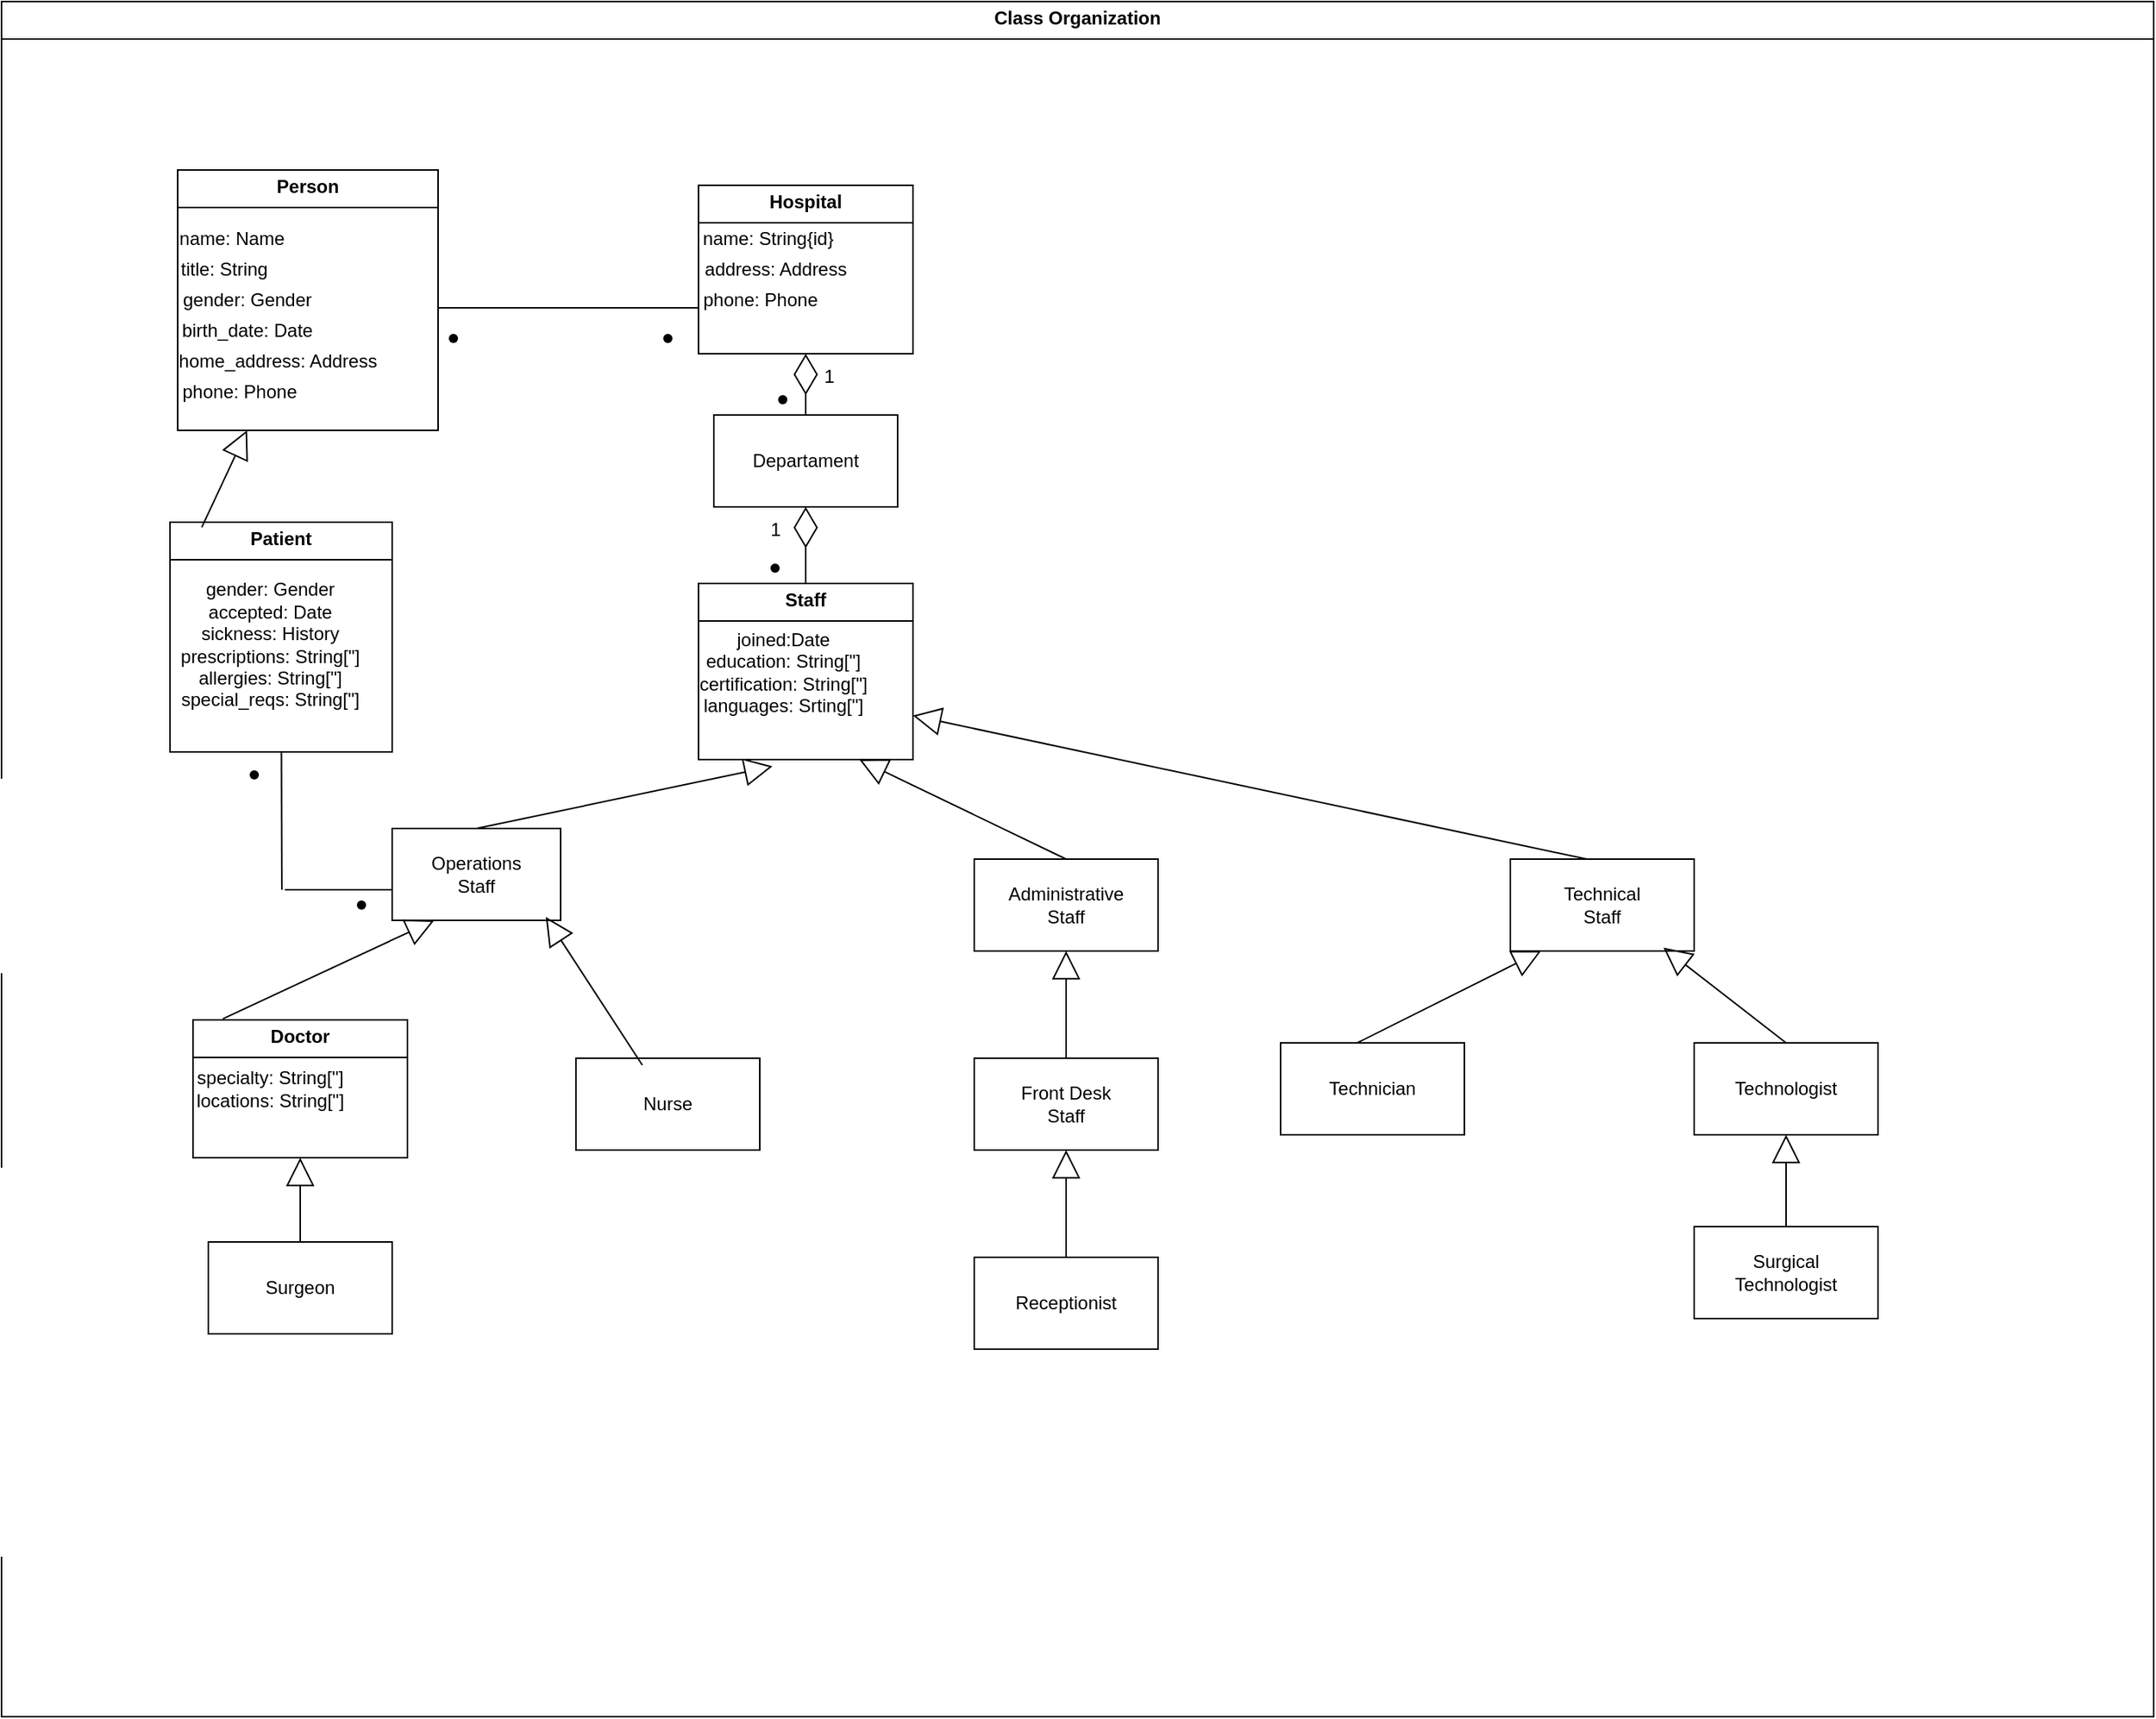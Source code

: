 <mxfile version="26.0.6">
  <diagram name="Страница — 1" id="h27PTQuUdZ7xQmGwTFx-">
    <mxGraphModel dx="2277" dy="5961" grid="1" gridSize="10" guides="1" tooltips="1" connect="1" arrows="1" fold="1" page="1" pageScale="1" pageWidth="3300" pageHeight="4681" math="0" shadow="0">
      <root>
        <mxCell id="0" />
        <mxCell id="1" parent="0" />
        <mxCell id="VIOyXhXL2G6A2-tZGu9I-2" value="&lt;p style=&quot;margin:0px;margin-top:4px;text-align:center;&quot;&gt;&lt;b&gt;Class Organization&lt;/b&gt;&lt;/p&gt;&lt;hr size=&quot;1&quot; style=&quot;border-style:solid;&quot;&gt;&lt;div style=&quot;height:2px;&quot;&gt;&amp;nbsp;&lt;/div&gt;" style="verticalAlign=top;align=left;overflow=fill;html=1;whiteSpace=wrap;" vertex="1" parent="1">
          <mxGeometry x="5" y="-40" width="1405" height="1120" as="geometry" />
        </mxCell>
        <mxCell id="VIOyXhXL2G6A2-tZGu9I-4" value="&lt;p style=&quot;margin:0px;margin-top:4px;text-align:center;&quot;&gt;&lt;b&gt;Person&lt;/b&gt;&lt;/p&gt;&lt;hr size=&quot;1&quot; style=&quot;border-style:solid;&quot;&gt;&lt;div style=&quot;height:2px;&quot;&gt;&lt;/div&gt;" style="verticalAlign=top;align=left;overflow=fill;html=1;whiteSpace=wrap;" vertex="1" parent="1">
          <mxGeometry x="120" y="70" width="170" height="170" as="geometry" />
        </mxCell>
        <mxCell id="VIOyXhXL2G6A2-tZGu9I-5" value="name: Name" style="text;html=1;align=center;verticalAlign=middle;resizable=0;points=[];autosize=1;strokeColor=none;fillColor=none;" vertex="1" parent="1">
          <mxGeometry x="110" y="100" width="90" height="30" as="geometry" />
        </mxCell>
        <mxCell id="VIOyXhXL2G6A2-tZGu9I-6" value="title: String" style="text;html=1;align=center;verticalAlign=middle;resizable=0;points=[];autosize=1;strokeColor=none;fillColor=none;" vertex="1" parent="1">
          <mxGeometry x="110" y="120" width="80" height="30" as="geometry" />
        </mxCell>
        <mxCell id="VIOyXhXL2G6A2-tZGu9I-7" value="gender: Gender" style="text;html=1;align=center;verticalAlign=middle;resizable=0;points=[];autosize=1;strokeColor=none;fillColor=none;" vertex="1" parent="1">
          <mxGeometry x="110" y="140" width="110" height="30" as="geometry" />
        </mxCell>
        <mxCell id="VIOyXhXL2G6A2-tZGu9I-8" value="birth_date: Date" style="text;html=1;align=center;verticalAlign=middle;resizable=0;points=[];autosize=1;strokeColor=none;fillColor=none;" vertex="1" parent="1">
          <mxGeometry x="110" y="160" width="110" height="30" as="geometry" />
        </mxCell>
        <mxCell id="VIOyXhXL2G6A2-tZGu9I-9" value="home_address: Address" style="text;html=1;align=center;verticalAlign=middle;resizable=0;points=[];autosize=1;strokeColor=none;fillColor=none;" vertex="1" parent="1">
          <mxGeometry x="110" y="180" width="150" height="30" as="geometry" />
        </mxCell>
        <mxCell id="VIOyXhXL2G6A2-tZGu9I-17" value="phone: Phone" style="text;html=1;align=center;verticalAlign=middle;resizable=0;points=[];autosize=1;strokeColor=none;fillColor=none;" vertex="1" parent="1">
          <mxGeometry x="110" y="200" width="100" height="30" as="geometry" />
        </mxCell>
        <mxCell id="VIOyXhXL2G6A2-tZGu9I-18" value="" style="endArrow=none;html=1;rounded=0;" edge="1" parent="1">
          <mxGeometry width="50" height="50" relative="1" as="geometry">
            <mxPoint x="290" y="160" as="sourcePoint" />
            <mxPoint x="460" y="160" as="targetPoint" />
          </mxGeometry>
        </mxCell>
        <mxCell id="VIOyXhXL2G6A2-tZGu9I-20" value="&lt;p style=&quot;margin:0px;margin-top:4px;text-align:center;&quot;&gt;&lt;b&gt;Hospital&lt;/b&gt;&lt;/p&gt;&lt;hr size=&quot;1&quot; style=&quot;border-style:solid;&quot;&gt;&lt;div style=&quot;height:2px;&quot;&gt;&lt;/div&gt;" style="verticalAlign=top;align=left;overflow=fill;html=1;whiteSpace=wrap;" vertex="1" parent="1">
          <mxGeometry x="460" y="80" width="140" height="110" as="geometry" />
        </mxCell>
        <mxCell id="VIOyXhXL2G6A2-tZGu9I-21" value="name: String{id}" style="text;html=1;align=center;verticalAlign=middle;resizable=0;points=[];autosize=1;strokeColor=none;fillColor=none;" vertex="1" parent="1">
          <mxGeometry x="450" y="100" width="110" height="30" as="geometry" />
        </mxCell>
        <mxCell id="VIOyXhXL2G6A2-tZGu9I-23" value="address: Address" style="text;html=1;align=center;verticalAlign=middle;resizable=0;points=[];autosize=1;strokeColor=none;fillColor=none;" vertex="1" parent="1">
          <mxGeometry x="450" y="120" width="120" height="30" as="geometry" />
        </mxCell>
        <mxCell id="VIOyXhXL2G6A2-tZGu9I-24" value="phone: Phone" style="text;html=1;align=center;verticalAlign=middle;resizable=0;points=[];autosize=1;strokeColor=none;fillColor=none;" vertex="1" parent="1">
          <mxGeometry x="450" y="140" width="100" height="30" as="geometry" />
        </mxCell>
        <mxCell id="VIOyXhXL2G6A2-tZGu9I-25" value="" style="shape=waypoint;sketch=0;fillStyle=solid;size=6;pointerEvents=1;points=[];fillColor=none;resizable=0;rotatable=0;perimeter=centerPerimeter;snapToPoint=1;" vertex="1" parent="1">
          <mxGeometry x="290" y="170" width="20" height="20" as="geometry" />
        </mxCell>
        <mxCell id="VIOyXhXL2G6A2-tZGu9I-26" value="" style="shape=waypoint;sketch=0;fillStyle=solid;size=6;pointerEvents=1;points=[];fillColor=none;resizable=0;rotatable=0;perimeter=centerPerimeter;snapToPoint=1;" vertex="1" parent="1">
          <mxGeometry x="430" y="170" width="20" height="20" as="geometry" />
        </mxCell>
        <mxCell id="VIOyXhXL2G6A2-tZGu9I-29" value="&lt;p style=&quot;margin:0px;margin-top:4px;text-align:center;&quot;&gt;&lt;b&gt;Patient&lt;/b&gt;&lt;/p&gt;&lt;hr size=&quot;1&quot; style=&quot;border-style:solid;&quot;&gt;&lt;div style=&quot;height:2px;&quot;&gt;&lt;/div&gt;" style="verticalAlign=top;align=left;overflow=fill;html=1;whiteSpace=wrap;" vertex="1" parent="1">
          <mxGeometry x="115" y="300" width="145" height="150" as="geometry" />
        </mxCell>
        <mxCell id="VIOyXhXL2G6A2-tZGu9I-30" value="gender: Gender&lt;div&gt;accepted: Date&lt;/div&gt;&lt;div&gt;sickness: History&lt;/div&gt;&lt;div&gt;prescriptions: String[&quot;]&lt;/div&gt;&lt;div&gt;allergies: String[&quot;]&lt;/div&gt;&lt;div&gt;special_reqs: String[&quot;]&lt;/div&gt;" style="text;html=1;align=center;verticalAlign=middle;resizable=0;points=[];autosize=1;strokeColor=none;fillColor=none;" vertex="1" parent="1">
          <mxGeometry x="110" y="330" width="140" height="100" as="geometry" />
        </mxCell>
        <mxCell id="VIOyXhXL2G6A2-tZGu9I-33" value="Operations&lt;div&gt;Staff&lt;/div&gt;" style="rounded=0;whiteSpace=wrap;html=1;" vertex="1" parent="1">
          <mxGeometry x="260" y="500" width="110" height="60" as="geometry" />
        </mxCell>
        <mxCell id="VIOyXhXL2G6A2-tZGu9I-34" value="&lt;p style=&quot;margin:0px;margin-top:4px;text-align:center;&quot;&gt;&lt;b&gt;Doctor&lt;/b&gt;&lt;/p&gt;&lt;hr size=&quot;1&quot; style=&quot;border-style:solid;&quot;&gt;&lt;div style=&quot;height:2px;&quot;&gt;&lt;/div&gt;" style="verticalAlign=top;align=left;overflow=fill;html=1;whiteSpace=wrap;" vertex="1" parent="1">
          <mxGeometry x="130" y="625" width="140" height="90" as="geometry" />
        </mxCell>
        <mxCell id="VIOyXhXL2G6A2-tZGu9I-35" value="specialty: String[&quot;]&lt;div&gt;locations: String[&quot;]&lt;/div&gt;" style="text;html=1;align=center;verticalAlign=middle;resizable=0;points=[];autosize=1;strokeColor=none;fillColor=none;" vertex="1" parent="1">
          <mxGeometry x="120" y="650" width="120" height="40" as="geometry" />
        </mxCell>
        <mxCell id="VIOyXhXL2G6A2-tZGu9I-36" value="Nurse" style="rounded=0;whiteSpace=wrap;html=1;" vertex="1" parent="1">
          <mxGeometry x="380" y="650" width="120" height="60" as="geometry" />
        </mxCell>
        <mxCell id="VIOyXhXL2G6A2-tZGu9I-37" value="Surgeon" style="rounded=0;whiteSpace=wrap;html=1;" vertex="1" parent="1">
          <mxGeometry x="140" y="770" width="120" height="60" as="geometry" />
        </mxCell>
        <mxCell id="VIOyXhXL2G6A2-tZGu9I-40" value="" style="endArrow=block;endSize=16;endFill=0;html=1;rounded=0;exitX=0.143;exitY=0.022;exitDx=0;exitDy=0;exitPerimeter=0;" edge="1" parent="1" source="VIOyXhXL2G6A2-tZGu9I-29" target="VIOyXhXL2G6A2-tZGu9I-4">
          <mxGeometry width="160" relative="1" as="geometry">
            <mxPoint x="150" y="270" as="sourcePoint" />
            <mxPoint x="310" y="270" as="targetPoint" />
          </mxGeometry>
        </mxCell>
        <mxCell id="VIOyXhXL2G6A2-tZGu9I-41" value="" style="endArrow=block;endSize=16;endFill=0;html=1;rounded=0;entryX=0.25;entryY=1;entryDx=0;entryDy=0;exitX=0.139;exitY=-0.008;exitDx=0;exitDy=0;exitPerimeter=0;" edge="1" parent="1" source="VIOyXhXL2G6A2-tZGu9I-34" target="VIOyXhXL2G6A2-tZGu9I-33">
          <mxGeometry width="160" relative="1" as="geometry">
            <mxPoint x="240" y="630" as="sourcePoint" />
            <mxPoint x="400" y="630" as="targetPoint" />
          </mxGeometry>
        </mxCell>
        <mxCell id="VIOyXhXL2G6A2-tZGu9I-42" value="" style="endArrow=block;endSize=16;endFill=0;html=1;rounded=0;exitX=0.361;exitY=0.075;exitDx=0;exitDy=0;exitPerimeter=0;entryX=0.912;entryY=0.963;entryDx=0;entryDy=0;entryPerimeter=0;" edge="1" parent="1" source="VIOyXhXL2G6A2-tZGu9I-36" target="VIOyXhXL2G6A2-tZGu9I-33">
          <mxGeometry width="160" relative="1" as="geometry">
            <mxPoint x="480" y="580" as="sourcePoint" />
            <mxPoint x="640" y="580" as="targetPoint" />
          </mxGeometry>
        </mxCell>
        <mxCell id="VIOyXhXL2G6A2-tZGu9I-44" value="" style="endArrow=block;endSize=16;endFill=0;html=1;rounded=0;exitX=0.5;exitY=0;exitDx=0;exitDy=0;entryX=0.345;entryY=1.038;entryDx=0;entryDy=0;entryPerimeter=0;" edge="1" parent="1" source="VIOyXhXL2G6A2-tZGu9I-33" target="VIOyXhXL2G6A2-tZGu9I-45">
          <mxGeometry width="160" relative="1" as="geometry">
            <mxPoint x="350" y="480" as="sourcePoint" />
            <mxPoint x="510" y="480" as="targetPoint" />
          </mxGeometry>
        </mxCell>
        <mxCell id="VIOyXhXL2G6A2-tZGu9I-45" value="&lt;p style=&quot;margin:0px;margin-top:4px;text-align:center;&quot;&gt;&lt;b&gt;Staff&lt;/b&gt;&lt;/p&gt;&lt;hr size=&quot;1&quot; style=&quot;border-style:solid;&quot;&gt;&lt;div style=&quot;height:2px;&quot;&gt;&lt;br&gt;&lt;/div&gt;" style="verticalAlign=top;align=left;overflow=fill;html=1;whiteSpace=wrap;" vertex="1" parent="1">
          <mxGeometry x="460" y="340" width="140" height="115" as="geometry" />
        </mxCell>
        <mxCell id="VIOyXhXL2G6A2-tZGu9I-46" value="joined:Date&lt;div&gt;education: String[&quot;]&lt;/div&gt;&lt;div&gt;certification: String[&quot;]&lt;/div&gt;&lt;div&gt;languages: Srting[&quot;]&lt;/div&gt;" style="text;html=1;align=center;verticalAlign=middle;resizable=0;points=[];autosize=1;strokeColor=none;fillColor=none;" vertex="1" parent="1">
          <mxGeometry x="450" y="362.5" width="130" height="70" as="geometry" />
        </mxCell>
        <mxCell id="VIOyXhXL2G6A2-tZGu9I-47" value="Administrative&lt;div&gt;Staff&lt;/div&gt;" style="rounded=0;whiteSpace=wrap;html=1;" vertex="1" parent="1">
          <mxGeometry x="640" y="520" width="120" height="60" as="geometry" />
        </mxCell>
        <mxCell id="VIOyXhXL2G6A2-tZGu9I-49" value="" style="endArrow=block;endSize=16;endFill=0;html=1;rounded=0;exitX=0.5;exitY=0;exitDx=0;exitDy=0;entryX=0.75;entryY=1;entryDx=0;entryDy=0;" edge="1" parent="1" source="VIOyXhXL2G6A2-tZGu9I-47" target="VIOyXhXL2G6A2-tZGu9I-45">
          <mxGeometry width="160" relative="1" as="geometry">
            <mxPoint x="690" y="460" as="sourcePoint" />
            <mxPoint x="850" y="460" as="targetPoint" />
          </mxGeometry>
        </mxCell>
        <mxCell id="VIOyXhXL2G6A2-tZGu9I-51" value="Front Desk&lt;div&gt;Staff&lt;/div&gt;" style="rounded=0;whiteSpace=wrap;html=1;" vertex="1" parent="1">
          <mxGeometry x="640" y="650" width="120" height="60" as="geometry" />
        </mxCell>
        <mxCell id="VIOyXhXL2G6A2-tZGu9I-52" value="" style="endArrow=block;endSize=16;endFill=0;html=1;rounded=0;exitX=0.5;exitY=0;exitDx=0;exitDy=0;entryX=0.5;entryY=1;entryDx=0;entryDy=0;" edge="1" parent="1" source="VIOyXhXL2G6A2-tZGu9I-51" target="VIOyXhXL2G6A2-tZGu9I-47">
          <mxGeometry width="160" relative="1" as="geometry">
            <mxPoint x="700" y="580" as="sourcePoint" />
            <mxPoint x="860" y="580" as="targetPoint" />
          </mxGeometry>
        </mxCell>
        <mxCell id="VIOyXhXL2G6A2-tZGu9I-53" value="Receptionist" style="rounded=0;whiteSpace=wrap;html=1;" vertex="1" parent="1">
          <mxGeometry x="640" y="780" width="120" height="60" as="geometry" />
        </mxCell>
        <mxCell id="VIOyXhXL2G6A2-tZGu9I-54" value="" style="endArrow=block;endSize=16;endFill=0;html=1;rounded=0;exitX=0.5;exitY=0;exitDx=0;exitDy=0;entryX=0.5;entryY=1;entryDx=0;entryDy=0;" edge="1" parent="1" source="VIOyXhXL2G6A2-tZGu9I-53" target="VIOyXhXL2G6A2-tZGu9I-51">
          <mxGeometry width="160" relative="1" as="geometry">
            <mxPoint x="620" y="500" as="sourcePoint" />
            <mxPoint x="780" y="500" as="targetPoint" />
          </mxGeometry>
        </mxCell>
        <mxCell id="VIOyXhXL2G6A2-tZGu9I-55" value="Technician" style="rounded=0;whiteSpace=wrap;html=1;" vertex="1" parent="1">
          <mxGeometry x="840" y="640" width="120" height="60" as="geometry" />
        </mxCell>
        <mxCell id="VIOyXhXL2G6A2-tZGu9I-56" value="" style="endArrow=block;endSize=16;endFill=0;html=1;rounded=0;entryX=0.167;entryY=1;entryDx=0;entryDy=0;entryPerimeter=0;" edge="1" parent="1" target="VIOyXhXL2G6A2-tZGu9I-57">
          <mxGeometry width="160" relative="1" as="geometry">
            <mxPoint x="890" y="640" as="sourcePoint" />
            <mxPoint x="1030" y="610" as="targetPoint" />
          </mxGeometry>
        </mxCell>
        <mxCell id="VIOyXhXL2G6A2-tZGu9I-57" value="Technical&lt;div&gt;Staff&lt;/div&gt;" style="rounded=0;whiteSpace=wrap;html=1;" vertex="1" parent="1">
          <mxGeometry x="990" y="520" width="120" height="60" as="geometry" />
        </mxCell>
        <mxCell id="VIOyXhXL2G6A2-tZGu9I-58" value="Technologist" style="rounded=0;whiteSpace=wrap;html=1;" vertex="1" parent="1">
          <mxGeometry x="1110" y="640" width="120" height="60" as="geometry" />
        </mxCell>
        <mxCell id="VIOyXhXL2G6A2-tZGu9I-59" value="" style="endArrow=block;endSize=16;endFill=0;html=1;rounded=0;exitX=0.5;exitY=0;exitDx=0;exitDy=0;entryX=0.833;entryY=0.964;entryDx=0;entryDy=0;entryPerimeter=0;" edge="1" parent="1" source="VIOyXhXL2G6A2-tZGu9I-58" target="VIOyXhXL2G6A2-tZGu9I-57">
          <mxGeometry width="160" relative="1" as="geometry">
            <mxPoint x="620" y="500" as="sourcePoint" />
            <mxPoint x="780" y="500" as="targetPoint" />
          </mxGeometry>
        </mxCell>
        <mxCell id="VIOyXhXL2G6A2-tZGu9I-60" value="Surgical&lt;div&gt;Technologist&lt;/div&gt;" style="rounded=0;whiteSpace=wrap;html=1;" vertex="1" parent="1">
          <mxGeometry x="1110" y="760" width="120" height="60" as="geometry" />
        </mxCell>
        <mxCell id="VIOyXhXL2G6A2-tZGu9I-61" value="" style="endArrow=block;endSize=16;endFill=0;html=1;rounded=0;exitX=0.5;exitY=0;exitDx=0;exitDy=0;entryX=0.5;entryY=1;entryDx=0;entryDy=0;" edge="1" parent="1" source="VIOyXhXL2G6A2-tZGu9I-60" target="VIOyXhXL2G6A2-tZGu9I-58">
          <mxGeometry width="160" relative="1" as="geometry">
            <mxPoint x="1150" y="730" as="sourcePoint" />
            <mxPoint x="1310" y="730" as="targetPoint" />
          </mxGeometry>
        </mxCell>
        <mxCell id="VIOyXhXL2G6A2-tZGu9I-62" value="" style="endArrow=block;endSize=16;endFill=0;html=1;rounded=0;exitX=0.5;exitY=0;exitDx=0;exitDy=0;entryX=0.5;entryY=1;entryDx=0;entryDy=0;" edge="1" parent="1" source="VIOyXhXL2G6A2-tZGu9I-37" target="VIOyXhXL2G6A2-tZGu9I-34">
          <mxGeometry width="160" relative="1" as="geometry">
            <mxPoint x="620" y="500" as="sourcePoint" />
            <mxPoint x="780" y="500" as="targetPoint" />
          </mxGeometry>
        </mxCell>
        <mxCell id="VIOyXhXL2G6A2-tZGu9I-64" value="" style="endArrow=block;endSize=16;endFill=0;html=1;rounded=0;entryX=1;entryY=0.75;entryDx=0;entryDy=0;" edge="1" parent="1" target="VIOyXhXL2G6A2-tZGu9I-45">
          <mxGeometry width="160" relative="1" as="geometry">
            <mxPoint x="1040" y="520" as="sourcePoint" />
            <mxPoint x="1030" y="430" as="targetPoint" />
          </mxGeometry>
        </mxCell>
        <mxCell id="VIOyXhXL2G6A2-tZGu9I-65" value="Departament" style="rounded=0;whiteSpace=wrap;html=1;" vertex="1" parent="1">
          <mxGeometry x="470" y="230" width="120" height="60" as="geometry" />
        </mxCell>
        <mxCell id="VIOyXhXL2G6A2-tZGu9I-66" value="" style="endArrow=diamondThin;endFill=0;endSize=24;html=1;rounded=0;exitX=0.5;exitY=0;exitDx=0;exitDy=0;" edge="1" parent="1" source="VIOyXhXL2G6A2-tZGu9I-65" target="VIOyXhXL2G6A2-tZGu9I-20">
          <mxGeometry width="160" relative="1" as="geometry">
            <mxPoint x="530" y="210" as="sourcePoint" />
            <mxPoint x="690" y="210" as="targetPoint" />
          </mxGeometry>
        </mxCell>
        <mxCell id="VIOyXhXL2G6A2-tZGu9I-68" value="" style="endArrow=diamondThin;endFill=0;endSize=24;html=1;rounded=0;exitX=0.5;exitY=0;exitDx=0;exitDy=0;" edge="1" parent="1" source="VIOyXhXL2G6A2-tZGu9I-45" target="VIOyXhXL2G6A2-tZGu9I-65">
          <mxGeometry width="160" relative="1" as="geometry">
            <mxPoint x="550" y="310" as="sourcePoint" />
            <mxPoint x="710" y="310" as="targetPoint" />
          </mxGeometry>
        </mxCell>
        <mxCell id="VIOyXhXL2G6A2-tZGu9I-69" value="" style="shape=waypoint;sketch=0;fillStyle=solid;size=6;pointerEvents=1;points=[];fillColor=none;resizable=0;rotatable=0;perimeter=centerPerimeter;snapToPoint=1;" vertex="1" parent="1">
          <mxGeometry x="500" y="320" width="20" height="20" as="geometry" />
        </mxCell>
        <mxCell id="VIOyXhXL2G6A2-tZGu9I-70" value="1" style="text;html=1;align=center;verticalAlign=middle;resizable=0;points=[];autosize=1;strokeColor=none;fillColor=none;" vertex="1" parent="1">
          <mxGeometry x="495" y="290" width="30" height="30" as="geometry" />
        </mxCell>
        <mxCell id="VIOyXhXL2G6A2-tZGu9I-73" value="1" style="text;html=1;align=center;verticalAlign=middle;resizable=0;points=[];autosize=1;strokeColor=none;fillColor=none;" vertex="1" parent="1">
          <mxGeometry x="530" y="190" width="30" height="30" as="geometry" />
        </mxCell>
        <mxCell id="VIOyXhXL2G6A2-tZGu9I-74" value="" style="shape=waypoint;sketch=0;fillStyle=solid;size=6;pointerEvents=1;points=[];fillColor=none;resizable=0;rotatable=0;perimeter=centerPerimeter;snapToPoint=1;" vertex="1" parent="1">
          <mxGeometry x="505" y="210" width="20" height="20" as="geometry" />
        </mxCell>
        <mxCell id="VIOyXhXL2G6A2-tZGu9I-77" value="" style="endArrow=none;html=1;rounded=0;" edge="1" parent="1" target="VIOyXhXL2G6A2-tZGu9I-29">
          <mxGeometry width="50" height="50" relative="1" as="geometry">
            <mxPoint x="188" y="540" as="sourcePoint" />
            <mxPoint x="190" y="455" as="targetPoint" />
          </mxGeometry>
        </mxCell>
        <mxCell id="VIOyXhXL2G6A2-tZGu9I-78" value="" style="endArrow=none;html=1;rounded=0;entryX=0;entryY=0.667;entryDx=0;entryDy=0;entryPerimeter=0;" edge="1" parent="1" target="VIOyXhXL2G6A2-tZGu9I-33">
          <mxGeometry width="50" height="50" relative="1" as="geometry">
            <mxPoint x="190" y="540" as="sourcePoint" />
            <mxPoint x="250" y="540" as="targetPoint" />
          </mxGeometry>
        </mxCell>
        <mxCell id="VIOyXhXL2G6A2-tZGu9I-79" value="" style="shape=waypoint;sketch=0;fillStyle=solid;size=6;pointerEvents=1;points=[];fillColor=none;resizable=0;rotatable=0;perimeter=centerPerimeter;snapToPoint=1;" vertex="1" parent="1">
          <mxGeometry x="230" y="540" width="20" height="20" as="geometry" />
        </mxCell>
        <mxCell id="VIOyXhXL2G6A2-tZGu9I-80" value="" style="shape=waypoint;sketch=0;fillStyle=solid;size=6;pointerEvents=1;points=[];fillColor=none;resizable=0;rotatable=0;perimeter=centerPerimeter;snapToPoint=1;" vertex="1" parent="1">
          <mxGeometry x="160" y="455" width="20" height="20" as="geometry" />
        </mxCell>
      </root>
    </mxGraphModel>
  </diagram>
</mxfile>
